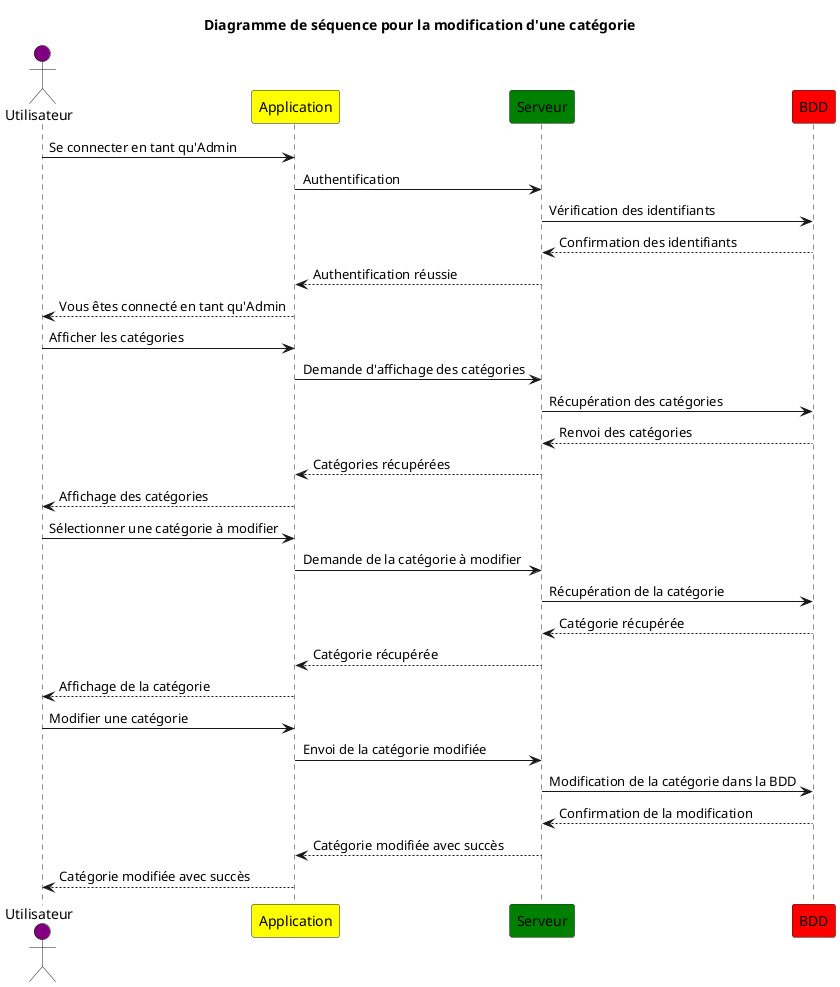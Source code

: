 @startuml ModificationCategorie
title "Diagramme de séquence pour la modification d'une catégorie"

actor Utilisateur as U #Purple 
participant Application as A #Yellow 
participant Serveur as S #Green 
participant BDD as Db #Red 

U -> A : Se connecter en tant qu'Admin
A -> S : Authentification 
S -> Db : Vérification des identifiants 
Db --> S : Confirmation des identifiants
S --> A : Authentification réussie
A --> U : Vous êtes connecté en tant qu'Admin
U -> A : Afficher les catégories
A -> S : Demande d'affichage des catégories
S -> Db : Récupération des catégories
Db --> S : Renvoi des catégories
S --> A : Catégories récupérées
A --> U : Affichage des catégories
U -> A : Sélectionner une catégorie à modifier
A -> S : Demande de la catégorie à modifier
S -> Db : Récupération de la catégorie
Db --> S : Catégorie récupérée
S --> A : Catégorie récupérée
A --> U : Affichage de la catégorie
U -> A : Modifier une catégorie
A -> S : Envoi de la catégorie modifiée
S -> Db : Modification de la catégorie dans la BDD
Db --> S : Confirmation de la modification
S --> A : Catégorie modifiée avec succès
A --> U : Catégorie modifiée avec succès

@enduml  